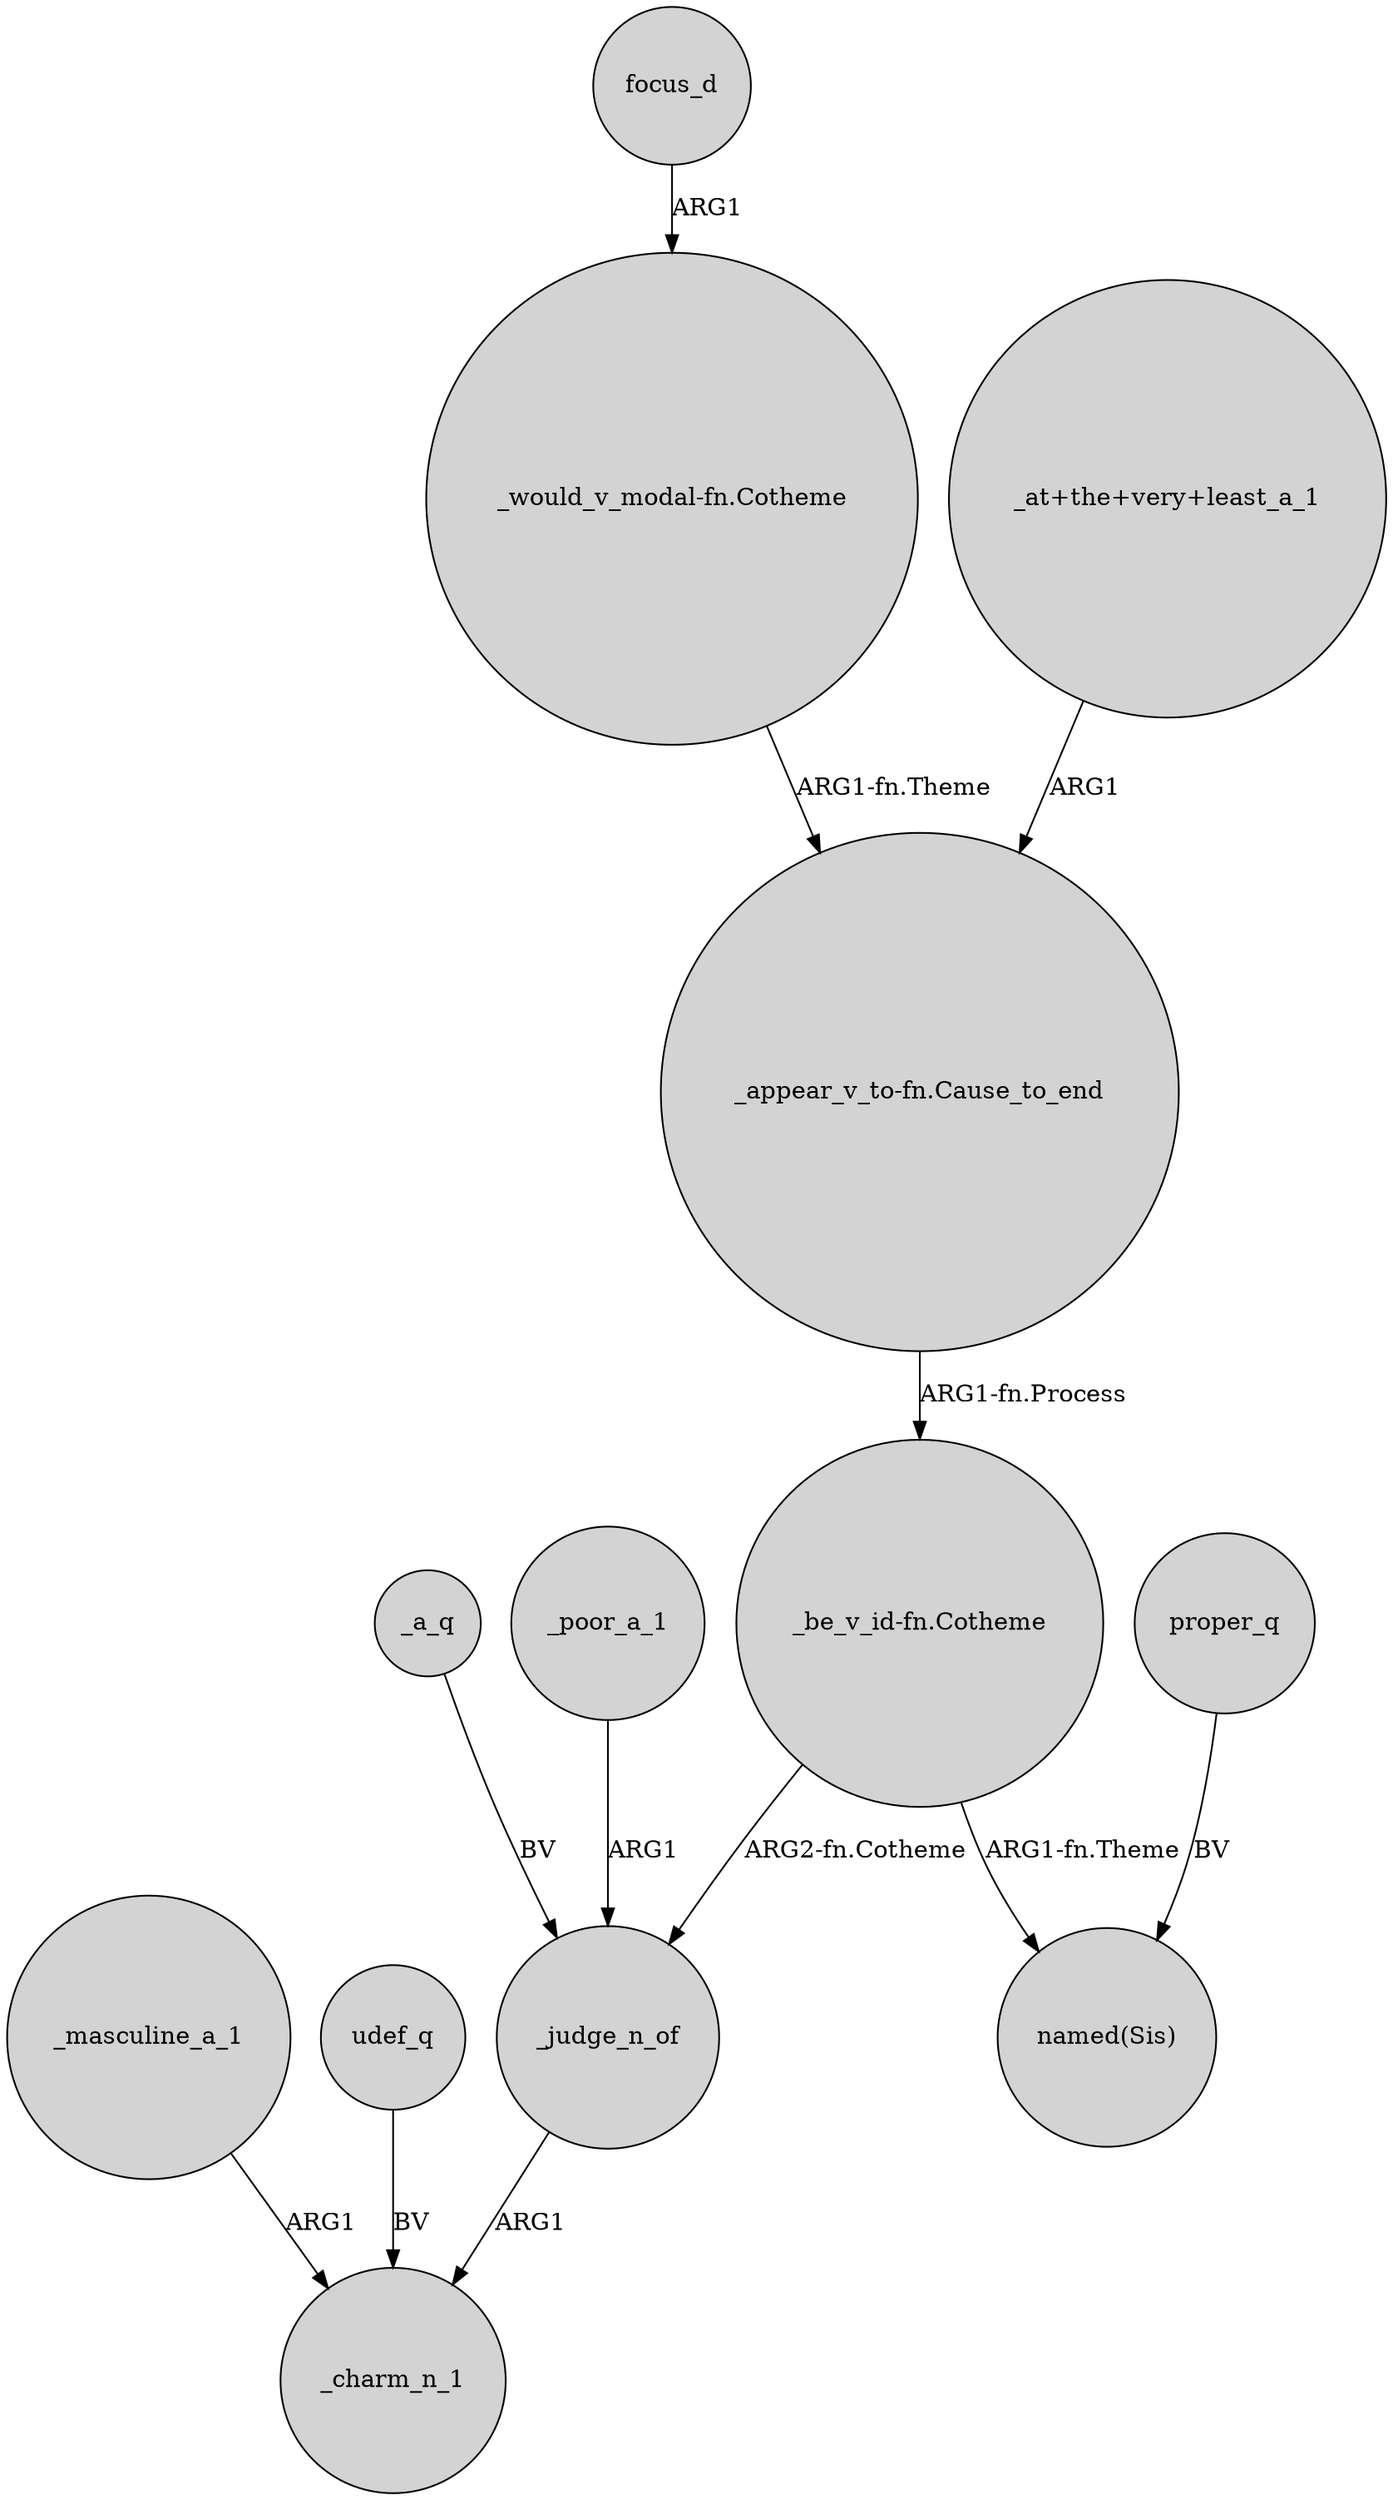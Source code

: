 digraph {
	node [shape=circle style=filled]
	"_appear_v_to-fn.Cause_to_end" -> "_be_v_id-fn.Cotheme" [label="ARG1-fn.Process"]
	_a_q -> _judge_n_of [label=BV]
	_poor_a_1 -> _judge_n_of [label=ARG1]
	_masculine_a_1 -> _charm_n_1 [label=ARG1]
	_judge_n_of -> _charm_n_1 [label=ARG1]
	proper_q -> "named(Sis)" [label=BV]
	"_be_v_id-fn.Cotheme" -> _judge_n_of [label="ARG2-fn.Cotheme"]
	focus_d -> "_would_v_modal-fn.Cotheme" [label=ARG1]
	"_be_v_id-fn.Cotheme" -> "named(Sis)" [label="ARG1-fn.Theme"]
	"_would_v_modal-fn.Cotheme" -> "_appear_v_to-fn.Cause_to_end" [label="ARG1-fn.Theme"]
	udef_q -> _charm_n_1 [label=BV]
	"_at+the+very+least_a_1" -> "_appear_v_to-fn.Cause_to_end" [label=ARG1]
}
